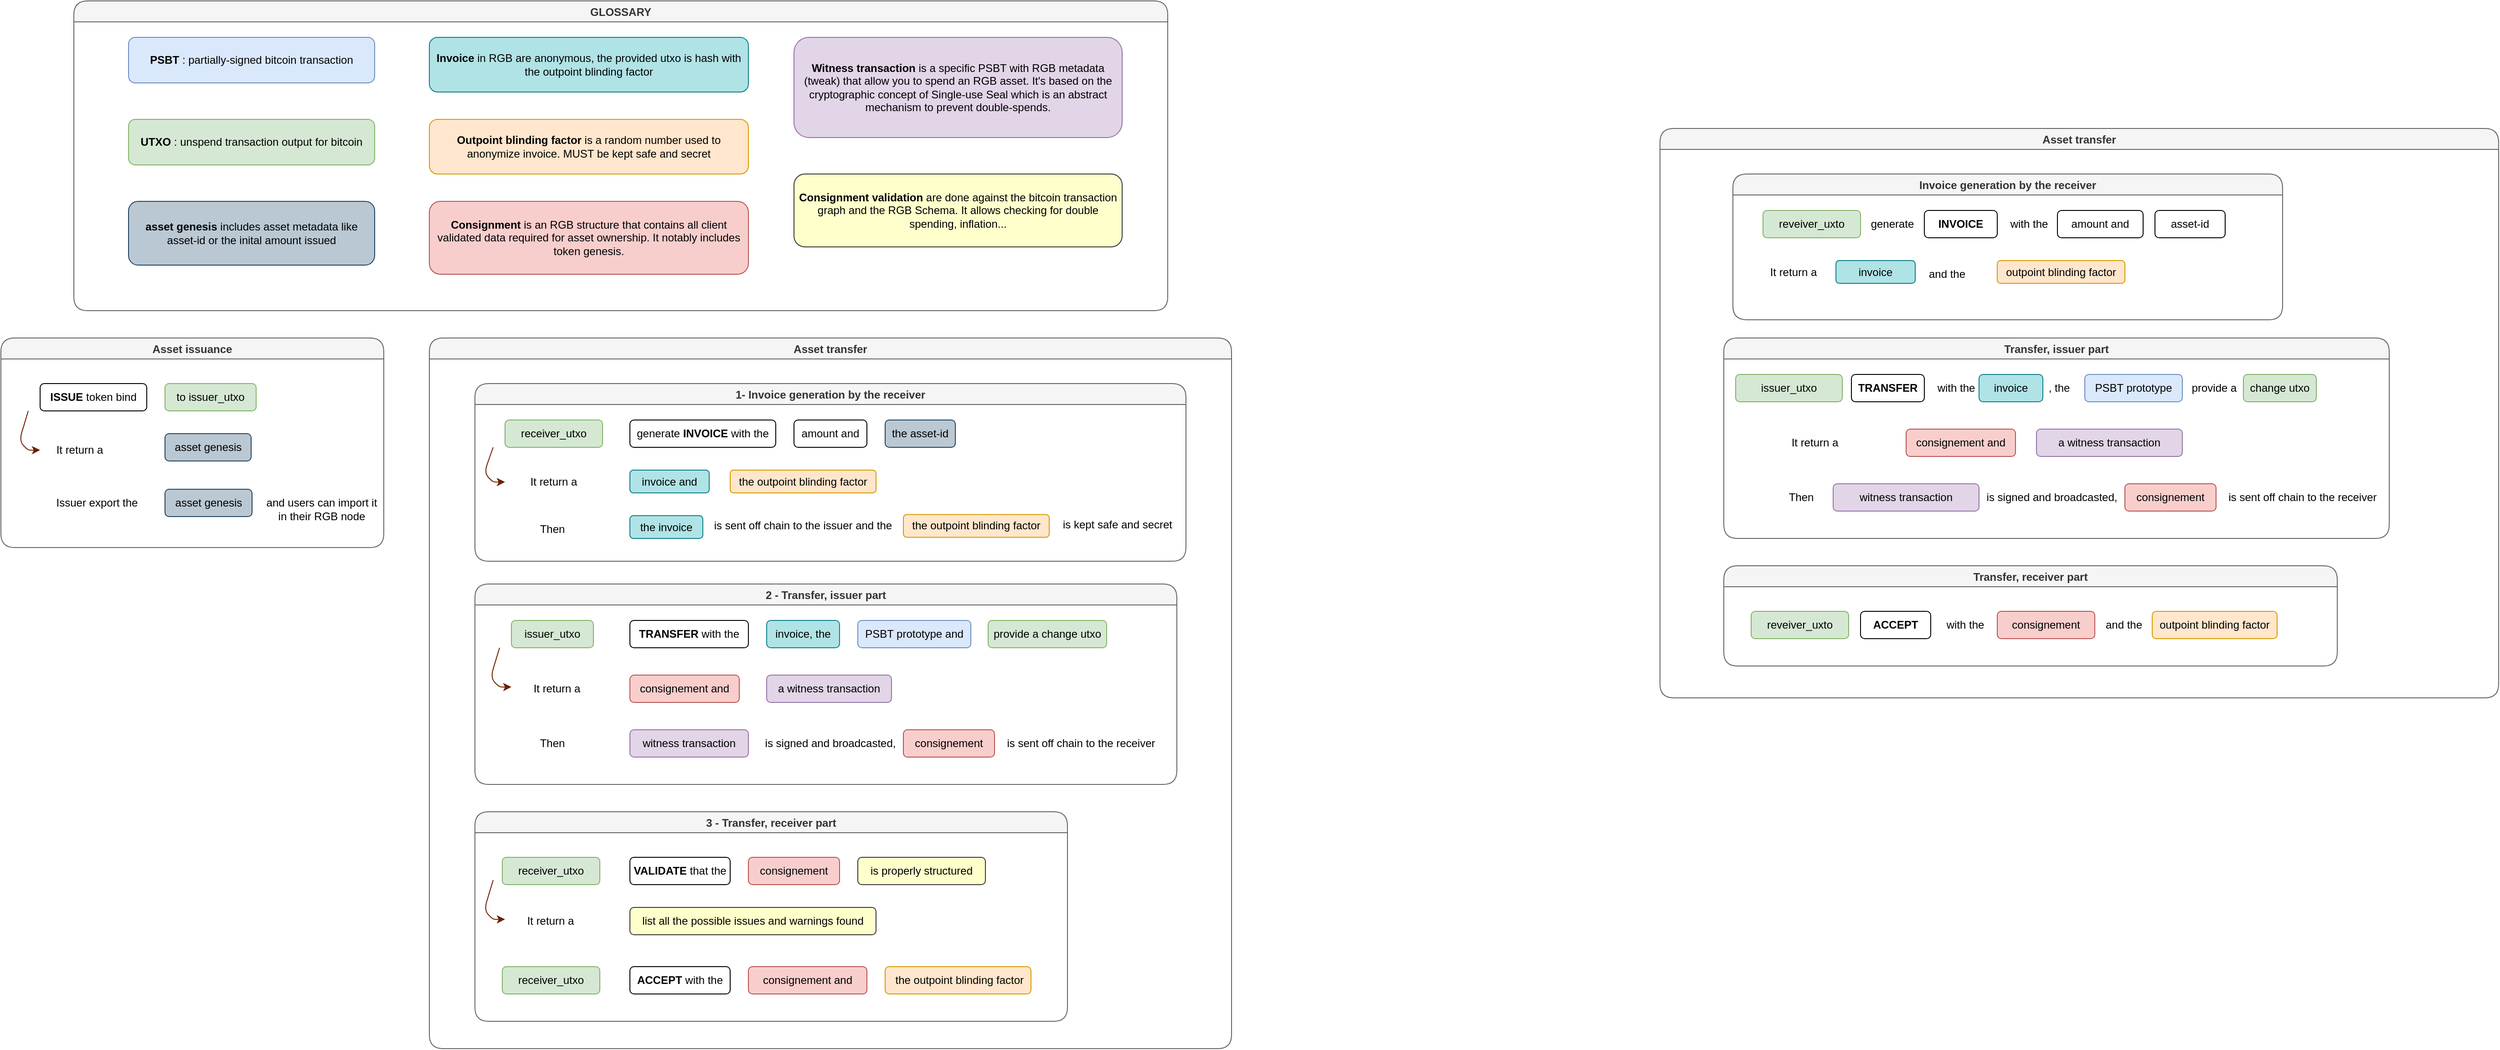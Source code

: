 <mxfile version="14.3.2" type="device"><diagram id="C5RBs43oDa-KdzZeNtuy" name="Page-1"><mxGraphModel dx="2249" dy="762" grid="1" gridSize="10" guides="1" tooltips="1" connect="1" arrows="1" fold="1" page="1" pageScale="1" pageWidth="827" pageHeight="1169" math="0" shadow="0"><root><mxCell id="WIyWlLk6GJQsqaUBKTNV-0"/><mxCell id="WIyWlLk6GJQsqaUBKTNV-1" parent="WIyWlLk6GJQsqaUBKTNV-0"/><mxCell id="RLxXxSy8YaSGGL9H2QTQ-13" value="GLOSSARY" style="swimlane;swimlaneFillColor=#ffffff;strokeColor=#666666;rounded=1;arcSize=22;shadow=0;glass=0;sketch=0;fillColor=#f5f5f5;fontColor=#333333;" parent="WIyWlLk6GJQsqaUBKTNV-1" vertex="1"><mxGeometry x="-390" y="80" width="1200" height="340" as="geometry"><mxRectangle x="-310" y="240" width="90" height="23" as="alternateBounds"/></mxGeometry></mxCell><mxCell id="RLxXxSy8YaSGGL9H2QTQ-11" value="&lt;b&gt;PSBT&lt;/b&gt; : partially-signed bitcoin transaction" style="rounded=1;whiteSpace=wrap;html=1;fontSize=12;glass=0;strokeWidth=1;shadow=0;fillColor=#dae8fc;strokeColor=#6c8ebf;" parent="RLxXxSy8YaSGGL9H2QTQ-13" vertex="1"><mxGeometry x="60" y="40" width="270" height="50" as="geometry"/></mxCell><mxCell id="RLxXxSy8YaSGGL9H2QTQ-9" value="&lt;div&gt;&lt;b&gt;Consignment&lt;/b&gt; is an RGB structure that contains all client validated data required for asset ownership. It notably includes token genesis.&lt;/div&gt;" style="rounded=1;whiteSpace=wrap;html=1;fillColor=#f8cecc;strokeColor=#b85450;" parent="RLxXxSy8YaSGGL9H2QTQ-13" vertex="1"><mxGeometry x="390" y="220" width="350" height="80" as="geometry"/></mxCell><mxCell id="RLxXxSy8YaSGGL9H2QTQ-8" value="&lt;b&gt;Outpoint blinding factor&lt;/b&gt; is a random number used to anonymize invoice. MUST be kept safe and secret" style="rounded=1;whiteSpace=wrap;html=1;fillColor=#ffe6cc;strokeColor=#d79b00;" parent="RLxXxSy8YaSGGL9H2QTQ-13" vertex="1"><mxGeometry x="390" y="130" width="350" height="60" as="geometry"/></mxCell><mxCell id="RLxXxSy8YaSGGL9H2QTQ-10" value="&lt;b&gt;UTXO &lt;/b&gt;: unspend transaction output for bitcoin" style="rounded=1;whiteSpace=wrap;html=1;fontSize=12;glass=0;strokeWidth=1;shadow=0;fillColor=#d5e8d4;strokeColor=#82b366;" parent="RLxXxSy8YaSGGL9H2QTQ-13" vertex="1"><mxGeometry x="60" y="130" width="270" height="50" as="geometry"/></mxCell><mxCell id="RLxXxSy8YaSGGL9H2QTQ-88" value="&lt;b&gt;Invoice&lt;/b&gt; in RGB are anonymous, the provided utxo is hash with the outpoint blinding factor" style="rounded=1;whiteSpace=wrap;html=1;shadow=0;glass=0;sketch=0;strokeColor=#0e8088;fillColor=#b0e3e6;" parent="RLxXxSy8YaSGGL9H2QTQ-13" vertex="1"><mxGeometry x="390" y="40" width="350" height="60" as="geometry"/></mxCell><mxCell id="6LBoM33MnnbGBzMIhhSP-51" value="&lt;b&gt;asset genesis&lt;/b&gt; includes asset metadata &lt;code&gt;&lt;font face=&quot;Helvetica&quot;&gt;like asset-id or the inital amount issued&lt;/font&gt;&lt;br&gt;&lt;/code&gt;" style="rounded=1;whiteSpace=wrap;html=1;shadow=0;glass=0;sketch=0;strokeColor=#23445d;fillColor=#bac8d3;" parent="RLxXxSy8YaSGGL9H2QTQ-13" vertex="1"><mxGeometry x="60" y="220" width="270" height="70" as="geometry"/></mxCell><mxCell id="RLxXxSy8YaSGGL9H2QTQ-12" value="&lt;b&gt;Witness transaction&lt;/b&gt; is a specific PSBT with RGB metadata (tweak) that allow you to spend an RGB asset. It's based on the cryptographic concept of Single-use Seal which is an abstract mechanism to prevent double-spends." style="rounded=1;whiteSpace=wrap;html=1;fontSize=12;glass=0;strokeWidth=1;shadow=0;fillColor=#e1d5e7;strokeColor=#9673a6;" parent="RLxXxSy8YaSGGL9H2QTQ-13" vertex="1"><mxGeometry x="790" y="40" width="360" height="110" as="geometry"/></mxCell><mxCell id="6LBoM33MnnbGBzMIhhSP-91" value="&lt;b&gt;Consignment validation &lt;/b&gt;are done against the bitcoin transaction graph and the RGB Schema. It allows checking for double spending, inflation..." style="rounded=1;whiteSpace=wrap;html=1;shadow=0;glass=0;sketch=0;strokeColor=#36393d;fillColor=#FFFFCC;" parent="RLxXxSy8YaSGGL9H2QTQ-13" vertex="1"><mxGeometry x="790" y="190" width="360" height="80" as="geometry"/></mxCell><mxCell id="RLxXxSy8YaSGGL9H2QTQ-23" value="Asset transfer" style="swimlane;swimlaneFillColor=#ffffff;strokeColor=#666666;rounded=1;arcSize=22;shadow=0;glass=0;sketch=0;fillColor=#f5f5f5;fontColor=#333333;" parent="WIyWlLk6GJQsqaUBKTNV-1" vertex="1"><mxGeometry x="1350" y="220" width="920" height="625" as="geometry"><mxRectangle x="-70" y="440" width="90" height="23" as="alternateBounds"/></mxGeometry></mxCell><mxCell id="RLxXxSy8YaSGGL9H2QTQ-17" value="Invoice generation by the receiver" style="swimlane;swimlaneFillColor=#ffffff;strokeColor=#666666;rounded=1;arcSize=22;shadow=0;glass=0;sketch=0;fillColor=#f5f5f5;fontColor=#333333;" parent="RLxXxSy8YaSGGL9H2QTQ-23" vertex="1"><mxGeometry x="80" y="50" width="603" height="160" as="geometry"><mxRectangle x="97" y="50" width="90" height="23" as="alternateBounds"/></mxGeometry></mxCell><mxCell id="RLxXxSy8YaSGGL9H2QTQ-34" value="reveiver_uxto" style="rounded=1;whiteSpace=wrap;html=1;shadow=0;glass=0;sketch=0;strokeColor=#82b366;fillColor=#d5e8d4;" parent="RLxXxSy8YaSGGL9H2QTQ-17" vertex="1"><mxGeometry x="33" y="40" width="107" height="30" as="geometry"/></mxCell><mxCell id="RLxXxSy8YaSGGL9H2QTQ-37" value="&lt;b&gt;INVOICE&lt;/b&gt;" style="rounded=1;whiteSpace=wrap;html=1;shadow=0;glass=0;sketch=0;strokeColor=#000000;fillColor=#ffffff;gradientColor=none;" parent="RLxXxSy8YaSGGL9H2QTQ-17" vertex="1"><mxGeometry x="210" y="40" width="80" height="30" as="geometry"/></mxCell><mxCell id="RLxXxSy8YaSGGL9H2QTQ-32" value="amount and" style="rounded=1;whiteSpace=wrap;html=1;shadow=0;glass=0;sketch=0;strokeColor=#000000;fillColor=#ffffff;gradientColor=none;" parent="RLxXxSy8YaSGGL9H2QTQ-17" vertex="1"><mxGeometry x="356" y="40" width="94" height="30" as="geometry"/></mxCell><mxCell id="RLxXxSy8YaSGGL9H2QTQ-56" value="asset-id" style="rounded=1;whiteSpace=wrap;html=1;shadow=0;glass=0;sketch=0;strokeColor=#000000;fillColor=#ffffff;gradientColor=none;" parent="RLxXxSy8YaSGGL9H2QTQ-17" vertex="1"><mxGeometry x="463" y="40" width="77" height="30" as="geometry"/></mxCell><mxCell id="RLxXxSy8YaSGGL9H2QTQ-63" value="outpoint blinding factor" style="rounded=1;whiteSpace=wrap;html=1;shadow=0;glass=0;sketch=0;strokeColor=#d79b00;fillColor=#ffe6cc;" parent="RLxXxSy8YaSGGL9H2QTQ-17" vertex="1"><mxGeometry x="290" y="95" width="140" height="25" as="geometry"/></mxCell><mxCell id="RLxXxSy8YaSGGL9H2QTQ-62" value="invoice" style="rounded=1;whiteSpace=wrap;html=1;shadow=0;glass=0;sketch=0;strokeColor=#0e8088;fillColor=#b0e3e6;" parent="RLxXxSy8YaSGGL9H2QTQ-17" vertex="1"><mxGeometry x="113" y="95" width="87" height="25" as="geometry"/></mxCell><mxCell id="RLxXxSy8YaSGGL9H2QTQ-93" value="and the" style="text;html=1;strokeColor=none;fillColor=none;align=center;verticalAlign=middle;whiteSpace=wrap;rounded=0;shadow=0;glass=0;sketch=0;" parent="RLxXxSy8YaSGGL9H2QTQ-17" vertex="1"><mxGeometry x="210" y="95" width="50" height="30" as="geometry"/></mxCell><mxCell id="RLxXxSy8YaSGGL9H2QTQ-96" value="It return a" style="text;html=1;strokeColor=none;fillColor=none;align=center;verticalAlign=middle;whiteSpace=wrap;rounded=0;shadow=0;glass=0;sketch=0;" parent="RLxXxSy8YaSGGL9H2QTQ-17" vertex="1"><mxGeometry x="33" y="95" width="67" height="25" as="geometry"/></mxCell><mxCell id="Ucn94uRjDurv5XIL6omM-34" value="generate " style="text;html=1;strokeColor=none;fillColor=none;align=center;verticalAlign=middle;whiteSpace=wrap;rounded=0;shadow=0;glass=0;sketch=0;" parent="RLxXxSy8YaSGGL9H2QTQ-17" vertex="1"><mxGeometry x="150" y="40" width="50" height="30" as="geometry"/></mxCell><mxCell id="Ucn94uRjDurv5XIL6omM-35" value="&lt;b&gt; &lt;/b&gt;with the" style="text;html=1;strokeColor=none;fillColor=none;align=center;verticalAlign=middle;whiteSpace=wrap;rounded=0;shadow=0;glass=0;sketch=0;" parent="RLxXxSy8YaSGGL9H2QTQ-17" vertex="1"><mxGeometry x="300" y="40" width="50" height="30" as="geometry"/></mxCell><mxCell id="RLxXxSy8YaSGGL9H2QTQ-28" value="Transfer, receiver part" style="swimlane;swimlaneFillColor=#ffffff;strokeColor=#666666;rounded=1;arcSize=22;shadow=0;glass=0;sketch=0;fillColor=#f5f5f5;fontColor=#333333;" parent="RLxXxSy8YaSGGL9H2QTQ-23" vertex="1"><mxGeometry x="70" y="480" width="673" height="110" as="geometry"><mxRectangle x="-310" y="240" width="90" height="23" as="alternateBounds"/></mxGeometry></mxCell><mxCell id="RLxXxSy8YaSGGL9H2QTQ-57" value="reveiver_uxto" style="rounded=1;whiteSpace=wrap;html=1;shadow=0;glass=0;sketch=0;strokeColor=#82b366;fillColor=#d5e8d4;" parent="RLxXxSy8YaSGGL9H2QTQ-28" vertex="1"><mxGeometry x="30" y="50" width="107" height="30" as="geometry"/></mxCell><mxCell id="RLxXxSy8YaSGGL9H2QTQ-68" value="outpoint blinding factor" style="rounded=1;whiteSpace=wrap;html=1;shadow=0;glass=0;sketch=0;strokeColor=#d79b00;fillColor=#ffe6cc;" parent="RLxXxSy8YaSGGL9H2QTQ-28" vertex="1"><mxGeometry x="470" y="50" width="137" height="30" as="geometry"/></mxCell><mxCell id="RLxXxSy8YaSGGL9H2QTQ-67" value="consignement" style="rounded=1;whiteSpace=wrap;html=1;shadow=0;glass=0;sketch=0;strokeColor=#b85450;fillColor=#f8cecc;" parent="RLxXxSy8YaSGGL9H2QTQ-28" vertex="1"><mxGeometry x="300" y="50" width="107" height="30" as="geometry"/></mxCell><mxCell id="RLxXxSy8YaSGGL9H2QTQ-66" value="&lt;b&gt;ACCEPT&lt;br&gt;&lt;/b&gt;" style="rounded=1;whiteSpace=wrap;html=1;shadow=0;glass=0;sketch=0;strokeColor=#000000;fillColor=#ffffff;gradientColor=none;" parent="RLxXxSy8YaSGGL9H2QTQ-28" vertex="1"><mxGeometry x="150" y="50" width="77" height="30" as="geometry"/></mxCell><mxCell id="RLxXxSy8YaSGGL9H2QTQ-98" value="with the" style="text;html=1;strokeColor=none;fillColor=none;align=center;verticalAlign=middle;whiteSpace=wrap;rounded=0;shadow=0;glass=0;sketch=0;" parent="RLxXxSy8YaSGGL9H2QTQ-28" vertex="1"><mxGeometry x="240" y="50" width="50" height="30" as="geometry"/></mxCell><mxCell id="RLxXxSy8YaSGGL9H2QTQ-99" value="and the" style="text;html=1;strokeColor=none;fillColor=none;align=center;verticalAlign=middle;whiteSpace=wrap;rounded=0;shadow=0;glass=0;sketch=0;" parent="RLxXxSy8YaSGGL9H2QTQ-28" vertex="1"><mxGeometry x="413.5" y="50" width="50" height="30" as="geometry"/></mxCell><mxCell id="RLxXxSy8YaSGGL9H2QTQ-27" value="Transfer, issuer part" style="swimlane;swimlaneFillColor=#ffffff;strokeColor=#666666;rounded=1;arcSize=22;shadow=0;glass=0;sketch=0;fillColor=#f5f5f5;fontColor=#333333;" parent="RLxXxSy8YaSGGL9H2QTQ-23" vertex="1"><mxGeometry x="70" y="230" width="730" height="220" as="geometry"><mxRectangle x="-310" y="240" width="90" height="23" as="alternateBounds"/></mxGeometry></mxCell><mxCell id="RLxXxSy8YaSGGL9H2QTQ-36" value="issuer_utxo" style="rounded=1;whiteSpace=wrap;html=1;shadow=0;glass=0;sketch=0;strokeColor=#82b366;fillColor=#d5e8d4;" parent="RLxXxSy8YaSGGL9H2QTQ-27" vertex="1"><mxGeometry x="13" y="40" width="117" height="30" as="geometry"/></mxCell><mxCell id="RLxXxSy8YaSGGL9H2QTQ-61" value="&lt;b&gt;TRANSFER&lt;/b&gt; &lt;br&gt;&lt;b&gt;&lt;/b&gt;" style="rounded=1;whiteSpace=wrap;html=1;shadow=0;glass=0;sketch=0;strokeColor=#000000;fillColor=#ffffff;gradientColor=none;" parent="RLxXxSy8YaSGGL9H2QTQ-27" vertex="1"><mxGeometry x="140" y="40" width="80" height="30" as="geometry"/></mxCell><mxCell id="RLxXxSy8YaSGGL9H2QTQ-65" value="a witness transaction" style="rounded=1;whiteSpace=wrap;html=1;shadow=0;glass=0;sketch=0;strokeColor=#9673a6;fillColor=#e1d5e7;" parent="RLxXxSy8YaSGGL9H2QTQ-27" vertex="1"><mxGeometry x="343" y="100" width="160" height="30" as="geometry"/></mxCell><mxCell id="RLxXxSy8YaSGGL9H2QTQ-81" value="PSBT prototype" style="rounded=1;whiteSpace=wrap;html=1;shadow=0;glass=0;sketch=0;strokeColor=#6c8ebf;fillColor=#dae8fc;" parent="RLxXxSy8YaSGGL9H2QTQ-27" vertex="1"><mxGeometry x="396" y="40" width="107" height="30" as="geometry"/></mxCell><mxCell id="RLxXxSy8YaSGGL9H2QTQ-80" value="change utxo" style="rounded=1;whiteSpace=wrap;html=1;shadow=0;glass=0;sketch=0;strokeColor=#82b366;fillColor=#d5e8d4;" parent="RLxXxSy8YaSGGL9H2QTQ-27" vertex="1"><mxGeometry x="570" y="40" width="80" height="30" as="geometry"/></mxCell><mxCell id="RLxXxSy8YaSGGL9H2QTQ-79" value="consignement" style="rounded=1;whiteSpace=wrap;html=1;shadow=0;glass=0;sketch=0;strokeColor=#b85450;fillColor=#f8cecc;" parent="RLxXxSy8YaSGGL9H2QTQ-27" vertex="1"><mxGeometry x="440" y="160" width="100" height="30" as="geometry"/></mxCell><mxCell id="RLxXxSy8YaSGGL9H2QTQ-86" value="consignement and " style="rounded=1;whiteSpace=wrap;html=1;shadow=0;glass=0;sketch=0;strokeColor=#b85450;fillColor=#f8cecc;" parent="RLxXxSy8YaSGGL9H2QTQ-27" vertex="1"><mxGeometry x="200" y="100" width="120" height="30" as="geometry"/></mxCell><mxCell id="RLxXxSy8YaSGGL9H2QTQ-84" value="witness transaction" style="rounded=1;whiteSpace=wrap;html=1;shadow=0;glass=0;sketch=0;strokeColor=#9673a6;fillColor=#e1d5e7;" parent="RLxXxSy8YaSGGL9H2QTQ-27" vertex="1"><mxGeometry x="120" y="160" width="160" height="30" as="geometry"/></mxCell><mxCell id="RLxXxSy8YaSGGL9H2QTQ-89" value="Then" style="text;html=1;strokeColor=none;fillColor=none;align=center;verticalAlign=middle;whiteSpace=wrap;rounded=0;shadow=0;glass=0;sketch=0;" parent="RLxXxSy8YaSGGL9H2QTQ-27" vertex="1"><mxGeometry x="60" y="160" width="50" height="30" as="geometry"/></mxCell><mxCell id="RLxXxSy8YaSGGL9H2QTQ-90" value="It return a" style="text;html=1;strokeColor=none;fillColor=none;align=center;verticalAlign=middle;whiteSpace=wrap;rounded=0;shadow=0;glass=0;sketch=0;" parent="RLxXxSy8YaSGGL9H2QTQ-27" vertex="1"><mxGeometry x="60" y="100" width="80" height="30" as="geometry"/></mxCell><mxCell id="RLxXxSy8YaSGGL9H2QTQ-91" value="is signed and broadcasted," style="text;html=1;strokeColor=none;fillColor=none;align=center;verticalAlign=middle;whiteSpace=wrap;rounded=0;shadow=0;glass=0;sketch=0;" parent="RLxXxSy8YaSGGL9H2QTQ-27" vertex="1"><mxGeometry x="260" y="160" width="200" height="30" as="geometry"/></mxCell><mxCell id="RLxXxSy8YaSGGL9H2QTQ-92" value="is sent off chain to the receiver" style="text;html=1;strokeColor=none;fillColor=none;align=center;verticalAlign=middle;whiteSpace=wrap;rounded=0;shadow=0;glass=0;sketch=0;" parent="RLxXxSy8YaSGGL9H2QTQ-27" vertex="1"><mxGeometry x="550" y="160" width="170" height="30" as="geometry"/></mxCell><mxCell id="RLxXxSy8YaSGGL9H2QTQ-95" value=", the" style="text;html=1;strokeColor=none;fillColor=none;align=center;verticalAlign=middle;whiteSpace=wrap;rounded=0;shadow=0;glass=0;sketch=0;" parent="RLxXxSy8YaSGGL9H2QTQ-27" vertex="1"><mxGeometry x="343" y="40" width="50" height="30" as="geometry"/></mxCell><mxCell id="RLxXxSy8YaSGGL9H2QTQ-97" value="invoice" style="rounded=1;whiteSpace=wrap;html=1;shadow=0;glass=0;sketch=0;strokeColor=#0e8088;fillColor=#b0e3e6;" parent="RLxXxSy8YaSGGL9H2QTQ-27" vertex="1"><mxGeometry x="280" y="40" width="70" height="30" as="geometry"/></mxCell><mxCell id="Ucn94uRjDurv5XIL6omM-32" value="with the" style="text;html=1;strokeColor=none;fillColor=none;align=center;verticalAlign=middle;whiteSpace=wrap;rounded=0;shadow=0;glass=0;sketch=0;" parent="RLxXxSy8YaSGGL9H2QTQ-27" vertex="1"><mxGeometry x="230" y="40" width="50" height="30" as="geometry"/></mxCell><mxCell id="Ucn94uRjDurv5XIL6omM-33" value="provide a " style="text;html=1;strokeColor=none;fillColor=none;align=center;verticalAlign=middle;whiteSpace=wrap;rounded=0;shadow=0;glass=0;sketch=0;" parent="RLxXxSy8YaSGGL9H2QTQ-27" vertex="1"><mxGeometry x="503" y="40" width="70" height="30" as="geometry"/></mxCell><mxCell id="RLxXxSy8YaSGGL9H2QTQ-29" value="Asset issuance" style="swimlane;swimlaneFillColor=#ffffff;strokeColor=#666666;rounded=1;arcSize=22;shadow=0;glass=0;sketch=0;fillColor=#f5f5f5;fontColor=#333333;" parent="WIyWlLk6GJQsqaUBKTNV-1" vertex="1"><mxGeometry x="-470" y="450" width="420" height="230" as="geometry"><mxRectangle x="-310" y="240" width="90" height="23" as="alternateBounds"/></mxGeometry></mxCell><mxCell id="RLxXxSy8YaSGGL9H2QTQ-30" value="&lt;b&gt;ISSUE &lt;/b&gt;token bind" style="rounded=1;whiteSpace=wrap;html=1;shadow=0;glass=0;sketch=0;strokeColor=#000000;fillColor=#ffffff;gradientColor=none;" parent="RLxXxSy8YaSGGL9H2QTQ-29" vertex="1"><mxGeometry x="43" y="50" width="117" height="30" as="geometry"/></mxCell><mxCell id="RLxXxSy8YaSGGL9H2QTQ-33" value="asset genesis" style="rounded=1;whiteSpace=wrap;html=1;shadow=0;glass=0;sketch=0;strokeColor=#23445d;fillColor=#bac8d3;" parent="RLxXxSy8YaSGGL9H2QTQ-29" vertex="1"><mxGeometry x="180" y="105" width="94.5" height="30" as="geometry"/></mxCell><mxCell id="RLxXxSy8YaSGGL9H2QTQ-58" value="to issuer_utxo" style="rounded=1;whiteSpace=wrap;html=1;shadow=0;glass=0;sketch=0;strokeColor=#82b366;fillColor=#d5e8d4;" parent="RLxXxSy8YaSGGL9H2QTQ-29" vertex="1"><mxGeometry x="180" y="50" width="100" height="30" as="geometry"/></mxCell><mxCell id="6LBoM33MnnbGBzMIhhSP-0" value="It return a" style="text;html=1;strokeColor=none;fillColor=none;align=center;verticalAlign=middle;whiteSpace=wrap;rounded=0;shadow=0;glass=0;sketch=0;" parent="RLxXxSy8YaSGGL9H2QTQ-29" vertex="1"><mxGeometry x="53" y="110" width="67" height="25" as="geometry"/></mxCell><mxCell id="6LBoM33MnnbGBzMIhhSP-16" value="" style="endArrow=classic;html=1;fillColor=#a0522d;strokeColor=#6D1F00;strokeWidth=1;" parent="RLxXxSy8YaSGGL9H2QTQ-29" edge="1"><mxGeometry width="50" height="50" relative="1" as="geometry"><mxPoint x="30" y="80.0" as="sourcePoint"/><mxPoint x="43" y="123.0" as="targetPoint"/><Array as="points"><mxPoint x="20" y="113.25"/><mxPoint x="30" y="123.25"/></Array></mxGeometry></mxCell><mxCell id="6LBoM33MnnbGBzMIhhSP-48" value="Issuer export the" style="text;html=1;strokeColor=none;fillColor=none;align=center;verticalAlign=middle;whiteSpace=wrap;rounded=0;shadow=0;glass=0;sketch=0;" parent="RLxXxSy8YaSGGL9H2QTQ-29" vertex="1"><mxGeometry x="49.75" y="166" width="110.5" height="30" as="geometry"/></mxCell><mxCell id="6LBoM33MnnbGBzMIhhSP-49" value="asset genesis" style="rounded=1;whiteSpace=wrap;html=1;shadow=0;glass=0;sketch=0;strokeColor=#23445d;fillColor=#bac8d3;" parent="RLxXxSy8YaSGGL9H2QTQ-29" vertex="1"><mxGeometry x="180" y="166" width="95.5" height="30" as="geometry"/></mxCell><mxCell id="6LBoM33MnnbGBzMIhhSP-50" value="and users can import it in their RGB node" style="text;html=1;strokeColor=none;fillColor=none;align=center;verticalAlign=middle;whiteSpace=wrap;rounded=0;" parent="RLxXxSy8YaSGGL9H2QTQ-29" vertex="1"><mxGeometry x="290" y="166" width="124" height="44" as="geometry"/></mxCell><mxCell id="Ucn94uRjDurv5XIL6omM-36" value="Asset transfer" style="swimlane;swimlaneFillColor=#ffffff;strokeColor=#666666;rounded=1;arcSize=22;shadow=0;glass=0;sketch=0;fillColor=#f5f5f5;fontColor=#333333;" parent="WIyWlLk6GJQsqaUBKTNV-1" vertex="1"><mxGeometry y="450" width="880" height="780" as="geometry"><mxRectangle x="-70" y="440" width="90" height="23" as="alternateBounds"/></mxGeometry></mxCell><mxCell id="Ucn94uRjDurv5XIL6omM-37" value="1- Invoice generation by the receiver" style="swimlane;swimlaneFillColor=#ffffff;strokeColor=#666666;rounded=1;arcSize=22;shadow=0;glass=0;sketch=0;fillColor=#f5f5f5;fontColor=#333333;" parent="Ucn94uRjDurv5XIL6omM-36" vertex="1"><mxGeometry x="50" y="50" width="780" height="195" as="geometry"><mxRectangle x="97" y="50" width="90" height="23" as="alternateBounds"/></mxGeometry></mxCell><mxCell id="Ucn94uRjDurv5XIL6omM-38" value="receiver_utxo" style="rounded=1;whiteSpace=wrap;html=1;shadow=0;glass=0;sketch=0;strokeColor=#82b366;fillColor=#d5e8d4;" parent="Ucn94uRjDurv5XIL6omM-37" vertex="1"><mxGeometry x="33" y="40" width="107" height="30" as="geometry"/></mxCell><mxCell id="Ucn94uRjDurv5XIL6omM-39" value="generate &lt;b&gt;INVOICE &lt;/b&gt;with the&lt;b&gt;&lt;br&gt;&lt;/b&gt;" style="rounded=1;whiteSpace=wrap;html=1;shadow=0;glass=0;sketch=0;strokeColor=#000000;fillColor=#ffffff;gradientColor=none;" parent="Ucn94uRjDurv5XIL6omM-37" vertex="1"><mxGeometry x="170" y="40" width="160" height="30" as="geometry"/></mxCell><mxCell id="Ucn94uRjDurv5XIL6omM-40" value="amount and" style="rounded=1;whiteSpace=wrap;html=1;shadow=0;glass=0;sketch=0;strokeColor=#000000;fillColor=#ffffff;gradientColor=none;" parent="Ucn94uRjDurv5XIL6omM-37" vertex="1"><mxGeometry x="350" y="40" width="80" height="30" as="geometry"/></mxCell><mxCell id="Ucn94uRjDurv5XIL6omM-41" value="the asset-id" style="rounded=1;whiteSpace=wrap;html=1;shadow=0;glass=0;sketch=0;strokeColor=#23445d;fillColor=#bac8d3;" parent="Ucn94uRjDurv5XIL6omM-37" vertex="1"><mxGeometry x="450" y="40" width="77" height="30" as="geometry"/></mxCell><mxCell id="Ucn94uRjDurv5XIL6omM-42" value="the outpoint blinding factor" style="rounded=1;whiteSpace=wrap;html=1;shadow=0;glass=0;sketch=0;strokeColor=#d79b00;fillColor=#ffe6cc;" parent="Ucn94uRjDurv5XIL6omM-37" vertex="1"><mxGeometry x="280" y="95" width="160" height="25" as="geometry"/></mxCell><mxCell id="Ucn94uRjDurv5XIL6omM-43" value="invoice and" style="rounded=1;whiteSpace=wrap;html=1;shadow=0;glass=0;sketch=0;strokeColor=#0e8088;fillColor=#b0e3e6;" parent="Ucn94uRjDurv5XIL6omM-37" vertex="1"><mxGeometry x="170" y="95" width="87" height="25" as="geometry"/></mxCell><mxCell id="Ucn94uRjDurv5XIL6omM-45" value="It return a" style="text;html=1;strokeColor=none;fillColor=none;align=center;verticalAlign=middle;whiteSpace=wrap;rounded=0;shadow=0;glass=0;sketch=0;" parent="Ucn94uRjDurv5XIL6omM-37" vertex="1"><mxGeometry x="53" y="95" width="67" height="25" as="geometry"/></mxCell><mxCell id="6LBoM33MnnbGBzMIhhSP-13" value="" style="endArrow=classic;html=1;fillColor=#a0522d;strokeColor=#6D1F00;strokeWidth=1;" parent="Ucn94uRjDurv5XIL6omM-37" edge="1"><mxGeometry width="50" height="50" relative="1" as="geometry"><mxPoint x="20" y="70" as="sourcePoint"/><mxPoint x="33" y="108" as="targetPoint"/><Array as="points"><mxPoint x="10" y="98.25"/><mxPoint x="20" y="108.25"/></Array></mxGeometry></mxCell><mxCell id="6LBoM33MnnbGBzMIhhSP-96" value="Then" style="text;html=1;strokeColor=none;fillColor=none;align=center;verticalAlign=middle;whiteSpace=wrap;rounded=0;shadow=0;glass=0;sketch=0;" parent="Ucn94uRjDurv5XIL6omM-37" vertex="1"><mxGeometry x="60" y="145" width="50" height="30" as="geometry"/></mxCell><mxCell id="6LBoM33MnnbGBzMIhhSP-97" value="is sent off chain to the issuer and the" style="text;html=1;strokeColor=none;fillColor=none;align=center;verticalAlign=middle;whiteSpace=wrap;rounded=0;shadow=0;glass=0;sketch=0;" parent="Ucn94uRjDurv5XIL6omM-37" vertex="1"><mxGeometry x="260" y="141.25" width="200" height="30" as="geometry"/></mxCell><mxCell id="6LBoM33MnnbGBzMIhhSP-98" value="the invoice" style="rounded=1;whiteSpace=wrap;html=1;shadow=0;glass=0;sketch=0;strokeColor=#0e8088;fillColor=#b0e3e6;" parent="Ucn94uRjDurv5XIL6omM-37" vertex="1"><mxGeometry x="170" y="145" width="80" height="25" as="geometry"/></mxCell><mxCell id="6LBoM33MnnbGBzMIhhSP-99" value="the outpoint blinding factor" style="rounded=1;whiteSpace=wrap;html=1;shadow=0;glass=0;sketch=0;strokeColor=#d79b00;fillColor=#ffe6cc;" parent="Ucn94uRjDurv5XIL6omM-37" vertex="1"><mxGeometry x="470" y="143.75" width="160" height="25" as="geometry"/></mxCell><mxCell id="6LBoM33MnnbGBzMIhhSP-100" value="is kept safe and secret" style="text;html=1;strokeColor=none;fillColor=none;align=center;verticalAlign=middle;whiteSpace=wrap;rounded=0;shadow=0;glass=0;sketch=0;" parent="Ucn94uRjDurv5XIL6omM-37" vertex="1"><mxGeometry x="640" y="140" width="130" height="30" as="geometry"/></mxCell><mxCell id="Ucn94uRjDurv5XIL6omM-48" value="3 - Transfer, receiver part" style="swimlane;swimlaneFillColor=#ffffff;strokeColor=#666666;rounded=1;arcSize=22;shadow=0;glass=0;sketch=0;fillColor=#f5f5f5;fontColor=#333333;" parent="Ucn94uRjDurv5XIL6omM-36" vertex="1"><mxGeometry x="50" y="520" width="650" height="230" as="geometry"><mxRectangle x="-310" y="240" width="90" height="23" as="alternateBounds"/></mxGeometry></mxCell><mxCell id="Ucn94uRjDurv5XIL6omM-49" value="receiver_utxo" style="rounded=1;whiteSpace=wrap;html=1;shadow=0;glass=0;sketch=0;strokeColor=#82b366;fillColor=#d5e8d4;" parent="Ucn94uRjDurv5XIL6omM-48" vertex="1"><mxGeometry x="30" y="170" width="107" height="30" as="geometry"/></mxCell><mxCell id="Ucn94uRjDurv5XIL6omM-50" value="&amp;nbsp;the outpoint blinding factor" style="rounded=1;whiteSpace=wrap;html=1;shadow=0;glass=0;sketch=0;strokeColor=#d79b00;fillColor=#ffe6cc;" parent="Ucn94uRjDurv5XIL6omM-48" vertex="1"><mxGeometry x="450" y="170" width="160" height="30" as="geometry"/></mxCell><mxCell id="Ucn94uRjDurv5XIL6omM-51" value="consignement and" style="rounded=1;whiteSpace=wrap;html=1;shadow=0;glass=0;sketch=0;strokeColor=#b85450;fillColor=#f8cecc;" parent="Ucn94uRjDurv5XIL6omM-48" vertex="1"><mxGeometry x="300" y="170" width="130" height="30" as="geometry"/></mxCell><mxCell id="Ucn94uRjDurv5XIL6omM-52" value="&lt;b&gt;ACCEPT&lt;/b&gt; with the" style="rounded=1;whiteSpace=wrap;html=1;shadow=0;glass=0;sketch=0;strokeColor=#000000;fillColor=#ffffff;gradientColor=none;" parent="Ucn94uRjDurv5XIL6omM-48" vertex="1"><mxGeometry x="170" y="170" width="110" height="30" as="geometry"/></mxCell><mxCell id="6LBoM33MnnbGBzMIhhSP-82" value="receiver_utxo" style="rounded=1;whiteSpace=wrap;html=1;shadow=0;glass=0;sketch=0;strokeColor=#82b366;fillColor=#d5e8d4;" parent="Ucn94uRjDurv5XIL6omM-48" vertex="1"><mxGeometry x="30" y="50" width="107" height="30" as="geometry"/></mxCell><mxCell id="6LBoM33MnnbGBzMIhhSP-83" value="&lt;b&gt;VALIDATE &lt;/b&gt;that the&lt;b&gt;&lt;br&gt;&lt;/b&gt;" style="rounded=1;whiteSpace=wrap;html=1;shadow=0;glass=0;sketch=0;strokeColor=#000000;fillColor=#ffffff;gradientColor=none;" parent="Ucn94uRjDurv5XIL6omM-48" vertex="1"><mxGeometry x="170" y="50" width="110" height="30" as="geometry"/></mxCell><mxCell id="6LBoM33MnnbGBzMIhhSP-84" value="consignement" style="rounded=1;whiteSpace=wrap;html=1;shadow=0;glass=0;sketch=0;strokeColor=#b85450;fillColor=#f8cecc;" parent="Ucn94uRjDurv5XIL6omM-48" vertex="1"><mxGeometry x="300" y="50" width="100" height="30" as="geometry"/></mxCell><mxCell id="6LBoM33MnnbGBzMIhhSP-90" value="is properly structured" style="rounded=1;whiteSpace=wrap;html=1;shadow=0;glass=0;sketch=0;strokeColor=#36393d;fillColor=#FFFFCC;" parent="Ucn94uRjDurv5XIL6omM-48" vertex="1"><mxGeometry x="420" y="50" width="140" height="30" as="geometry"/></mxCell><mxCell id="6LBoM33MnnbGBzMIhhSP-92" value="It return a" style="text;html=1;strokeColor=none;fillColor=none;align=center;verticalAlign=middle;whiteSpace=wrap;rounded=0;shadow=0;glass=0;sketch=0;" parent="Ucn94uRjDurv5XIL6omM-48" vertex="1"><mxGeometry x="43" y="105" width="80" height="30" as="geometry"/></mxCell><mxCell id="6LBoM33MnnbGBzMIhhSP-93" value="" style="endArrow=classic;html=1;fillColor=#a0522d;strokeColor=#6D1F00;strokeWidth=1;" parent="Ucn94uRjDurv5XIL6omM-48" edge="1"><mxGeometry width="50" height="50" relative="1" as="geometry"><mxPoint x="20" y="75" as="sourcePoint"/><mxPoint x="33" y="118" as="targetPoint"/><Array as="points"><mxPoint x="10" y="108.25"/><mxPoint x="20" y="118.25"/></Array></mxGeometry></mxCell><mxCell id="6LBoM33MnnbGBzMIhhSP-94" value="list all the possible issues and warnings found " style="rounded=1;whiteSpace=wrap;html=1;shadow=0;glass=0;sketch=0;strokeColor=#36393d;fillColor=#FFFFCC;" parent="Ucn94uRjDurv5XIL6omM-48" vertex="1"><mxGeometry x="170" y="105" width="270" height="30" as="geometry"/></mxCell><mxCell id="Ucn94uRjDurv5XIL6omM-55" value="2 - Transfer, issuer part" style="swimlane;swimlaneFillColor=#ffffff;strokeColor=#666666;rounded=1;arcSize=22;shadow=0;glass=0;sketch=0;fillColor=#f5f5f5;fontColor=#333333;" parent="Ucn94uRjDurv5XIL6omM-36" vertex="1"><mxGeometry x="50" y="270" width="770" height="220" as="geometry"><mxRectangle x="-310" y="240" width="90" height="23" as="alternateBounds"/></mxGeometry></mxCell><mxCell id="Ucn94uRjDurv5XIL6omM-56" value="issuer_utxo" style="rounded=1;whiteSpace=wrap;html=1;shadow=0;glass=0;sketch=0;strokeColor=#82b366;fillColor=#d5e8d4;" parent="Ucn94uRjDurv5XIL6omM-55" vertex="1"><mxGeometry x="40" y="40" width="90" height="30" as="geometry"/></mxCell><mxCell id="Ucn94uRjDurv5XIL6omM-57" value="&lt;b&gt;TRANSFER&lt;/b&gt; with the" style="rounded=1;whiteSpace=wrap;html=1;shadow=0;glass=0;sketch=0;strokeColor=#000000;fillColor=#ffffff;gradientColor=none;" parent="Ucn94uRjDurv5XIL6omM-55" vertex="1"><mxGeometry x="170" y="40" width="130" height="30" as="geometry"/></mxCell><mxCell id="Ucn94uRjDurv5XIL6omM-58" value="a witness transaction" style="rounded=1;whiteSpace=wrap;html=1;shadow=0;glass=0;sketch=0;strokeColor=#9673a6;fillColor=#e1d5e7;" parent="Ucn94uRjDurv5XIL6omM-55" vertex="1"><mxGeometry x="320" y="100" width="137" height="30" as="geometry"/></mxCell><mxCell id="Ucn94uRjDurv5XIL6omM-59" value="PSBT prototype and" style="rounded=1;whiteSpace=wrap;html=1;shadow=0;glass=0;sketch=0;strokeColor=#6c8ebf;fillColor=#dae8fc;" parent="Ucn94uRjDurv5XIL6omM-55" vertex="1"><mxGeometry x="420" y="40" width="124" height="30" as="geometry"/></mxCell><mxCell id="Ucn94uRjDurv5XIL6omM-60" value="provide a change utxo" style="rounded=1;whiteSpace=wrap;html=1;shadow=0;glass=0;sketch=0;strokeColor=#82b366;fillColor=#d5e8d4;" parent="Ucn94uRjDurv5XIL6omM-55" vertex="1"><mxGeometry x="563" y="40" width="130" height="30" as="geometry"/></mxCell><mxCell id="Ucn94uRjDurv5XIL6omM-61" value="consignement" style="rounded=1;whiteSpace=wrap;html=1;shadow=0;glass=0;sketch=0;strokeColor=#b85450;fillColor=#f8cecc;" parent="Ucn94uRjDurv5XIL6omM-55" vertex="1"><mxGeometry x="470" y="160" width="100" height="30" as="geometry"/></mxCell><mxCell id="Ucn94uRjDurv5XIL6omM-62" value="consignement and " style="rounded=1;whiteSpace=wrap;html=1;shadow=0;glass=0;sketch=0;strokeColor=#b85450;fillColor=#f8cecc;" parent="Ucn94uRjDurv5XIL6omM-55" vertex="1"><mxGeometry x="170" y="100" width="120" height="30" as="geometry"/></mxCell><mxCell id="Ucn94uRjDurv5XIL6omM-63" value="witness transaction" style="rounded=1;whiteSpace=wrap;html=1;shadow=0;glass=0;sketch=0;strokeColor=#9673a6;fillColor=#e1d5e7;" parent="Ucn94uRjDurv5XIL6omM-55" vertex="1"><mxGeometry x="170" y="160" width="130" height="30" as="geometry"/></mxCell><mxCell id="Ucn94uRjDurv5XIL6omM-64" value="Then" style="text;html=1;strokeColor=none;fillColor=none;align=center;verticalAlign=middle;whiteSpace=wrap;rounded=0;shadow=0;glass=0;sketch=0;" parent="Ucn94uRjDurv5XIL6omM-55" vertex="1"><mxGeometry x="60" y="160" width="50" height="30" as="geometry"/></mxCell><mxCell id="Ucn94uRjDurv5XIL6omM-65" value="It return a" style="text;html=1;strokeColor=none;fillColor=none;align=center;verticalAlign=middle;whiteSpace=wrap;rounded=0;shadow=0;glass=0;sketch=0;" parent="Ucn94uRjDurv5XIL6omM-55" vertex="1"><mxGeometry x="50" y="100" width="80" height="30" as="geometry"/></mxCell><mxCell id="Ucn94uRjDurv5XIL6omM-66" value="is signed and broadcasted," style="text;html=1;strokeColor=none;fillColor=none;align=center;verticalAlign=middle;whiteSpace=wrap;rounded=0;shadow=0;glass=0;sketch=0;" parent="Ucn94uRjDurv5XIL6omM-55" vertex="1"><mxGeometry x="310" y="160" width="160" height="30" as="geometry"/></mxCell><mxCell id="Ucn94uRjDurv5XIL6omM-67" value="is sent off chain to the receiver" style="text;html=1;strokeColor=none;fillColor=none;align=center;verticalAlign=middle;whiteSpace=wrap;rounded=0;shadow=0;glass=0;sketch=0;" parent="Ucn94uRjDurv5XIL6omM-55" vertex="1"><mxGeometry x="580" y="160" width="170" height="30" as="geometry"/></mxCell><mxCell id="Ucn94uRjDurv5XIL6omM-69" value="invoice, the" style="rounded=1;whiteSpace=wrap;html=1;shadow=0;glass=0;sketch=0;strokeColor=#0e8088;fillColor=#b0e3e6;" parent="Ucn94uRjDurv5XIL6omM-55" vertex="1"><mxGeometry x="320" y="40" width="80" height="30" as="geometry"/></mxCell><mxCell id="6LBoM33MnnbGBzMIhhSP-15" value="" style="endArrow=classic;html=1;fillColor=#a0522d;strokeColor=#6D1F00;strokeWidth=1;" parent="Ucn94uRjDurv5XIL6omM-55" edge="1"><mxGeometry width="50" height="50" relative="1" as="geometry"><mxPoint x="27" y="70" as="sourcePoint"/><mxPoint x="40" y="113" as="targetPoint"/><Array as="points"><mxPoint x="17" y="103.25"/><mxPoint x="27" y="113.25"/></Array></mxGeometry></mxCell><mxCell id="RLxXxSy8YaSGGL9H2QTQ-4" value="test" parent="WIyWlLk6GJQsqaUBKTNV-0"/></root></mxGraphModel></diagram></mxfile>
